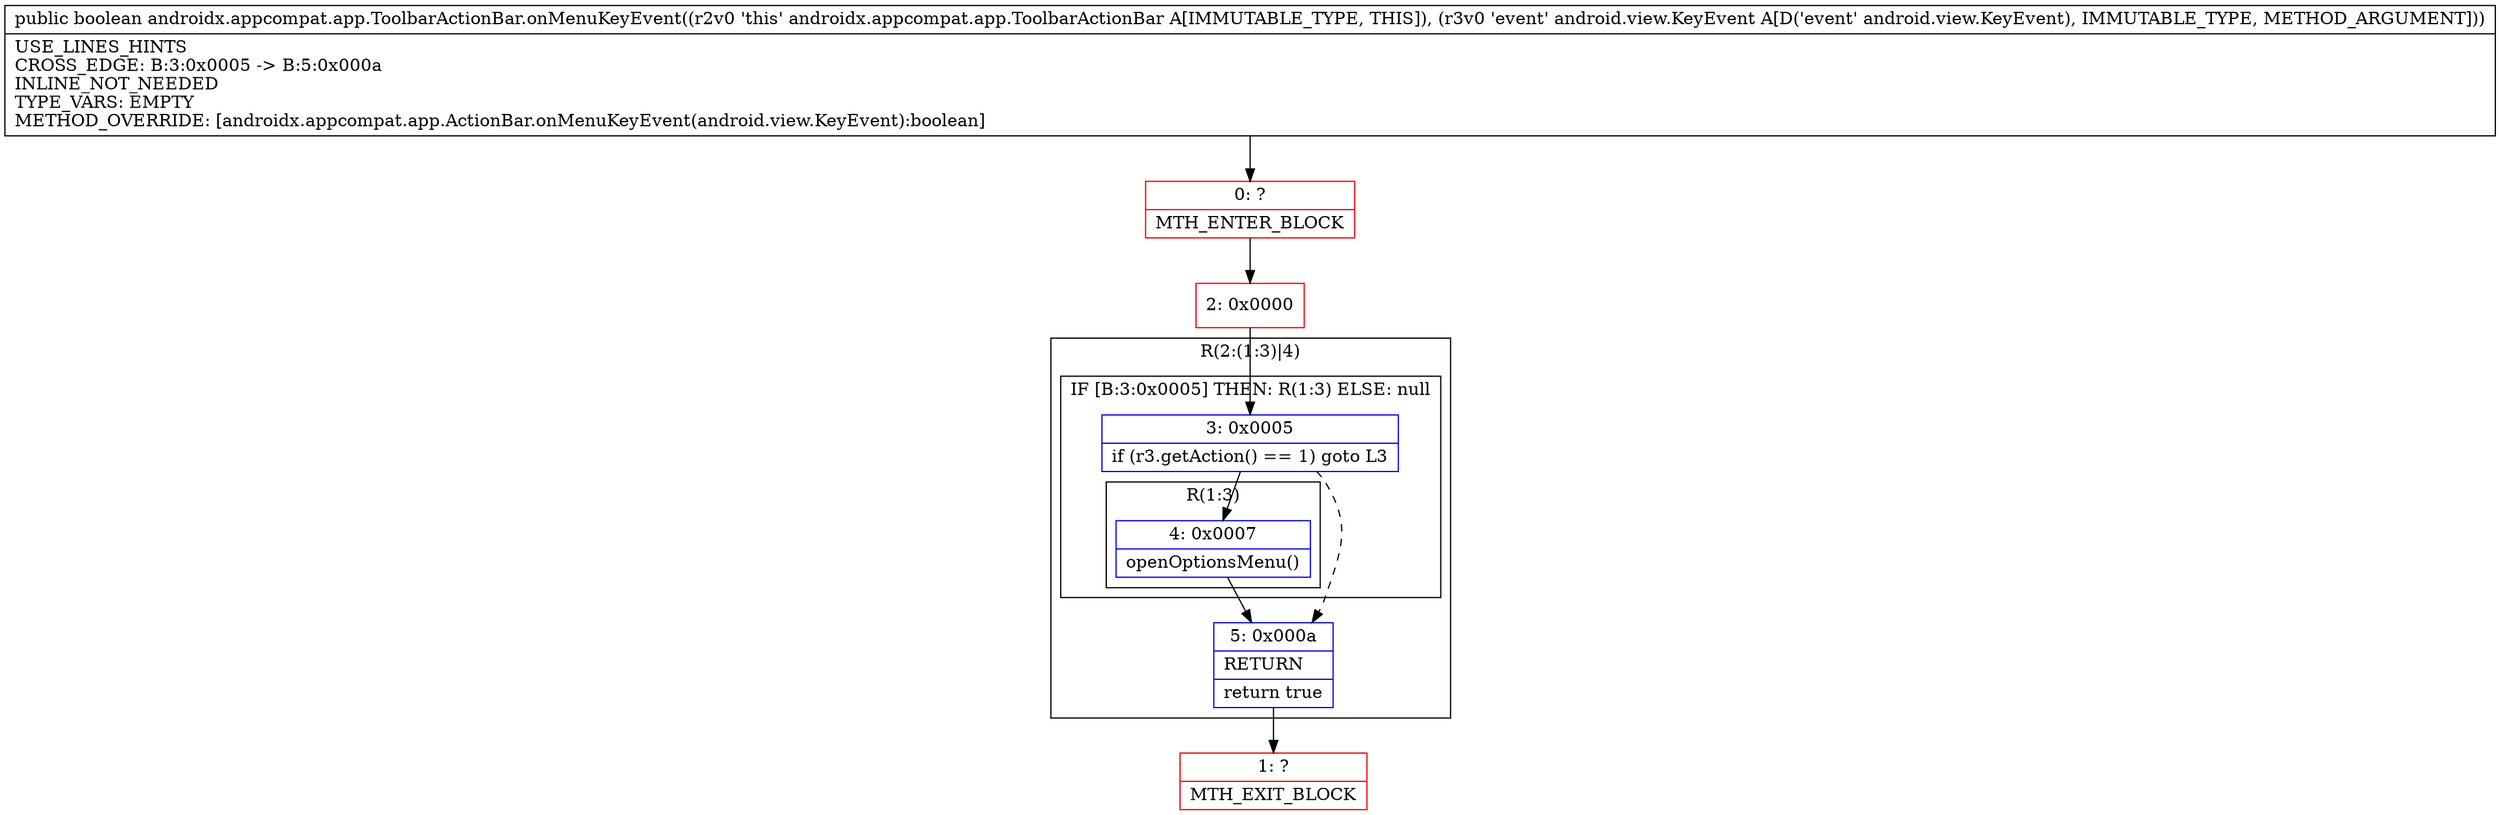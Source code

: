 digraph "CFG forandroidx.appcompat.app.ToolbarActionBar.onMenuKeyEvent(Landroid\/view\/KeyEvent;)Z" {
subgraph cluster_Region_656000237 {
label = "R(2:(1:3)|4)";
node [shape=record,color=blue];
subgraph cluster_IfRegion_1839072 {
label = "IF [B:3:0x0005] THEN: R(1:3) ELSE: null";
node [shape=record,color=blue];
Node_3 [shape=record,label="{3\:\ 0x0005|if (r3.getAction() == 1) goto L3\l}"];
subgraph cluster_Region_1431457926 {
label = "R(1:3)";
node [shape=record,color=blue];
Node_4 [shape=record,label="{4\:\ 0x0007|openOptionsMenu()\l}"];
}
}
Node_5 [shape=record,label="{5\:\ 0x000a|RETURN\l|return true\l}"];
}
Node_0 [shape=record,color=red,label="{0\:\ ?|MTH_ENTER_BLOCK\l}"];
Node_2 [shape=record,color=red,label="{2\:\ 0x0000}"];
Node_1 [shape=record,color=red,label="{1\:\ ?|MTH_EXIT_BLOCK\l}"];
MethodNode[shape=record,label="{public boolean androidx.appcompat.app.ToolbarActionBar.onMenuKeyEvent((r2v0 'this' androidx.appcompat.app.ToolbarActionBar A[IMMUTABLE_TYPE, THIS]), (r3v0 'event' android.view.KeyEvent A[D('event' android.view.KeyEvent), IMMUTABLE_TYPE, METHOD_ARGUMENT]))  | USE_LINES_HINTS\lCROSS_EDGE: B:3:0x0005 \-\> B:5:0x000a\lINLINE_NOT_NEEDED\lTYPE_VARS: EMPTY\lMETHOD_OVERRIDE: [androidx.appcompat.app.ActionBar.onMenuKeyEvent(android.view.KeyEvent):boolean]\l}"];
MethodNode -> Node_0;Node_3 -> Node_4;
Node_3 -> Node_5[style=dashed];
Node_4 -> Node_5;
Node_5 -> Node_1;
Node_0 -> Node_2;
Node_2 -> Node_3;
}

